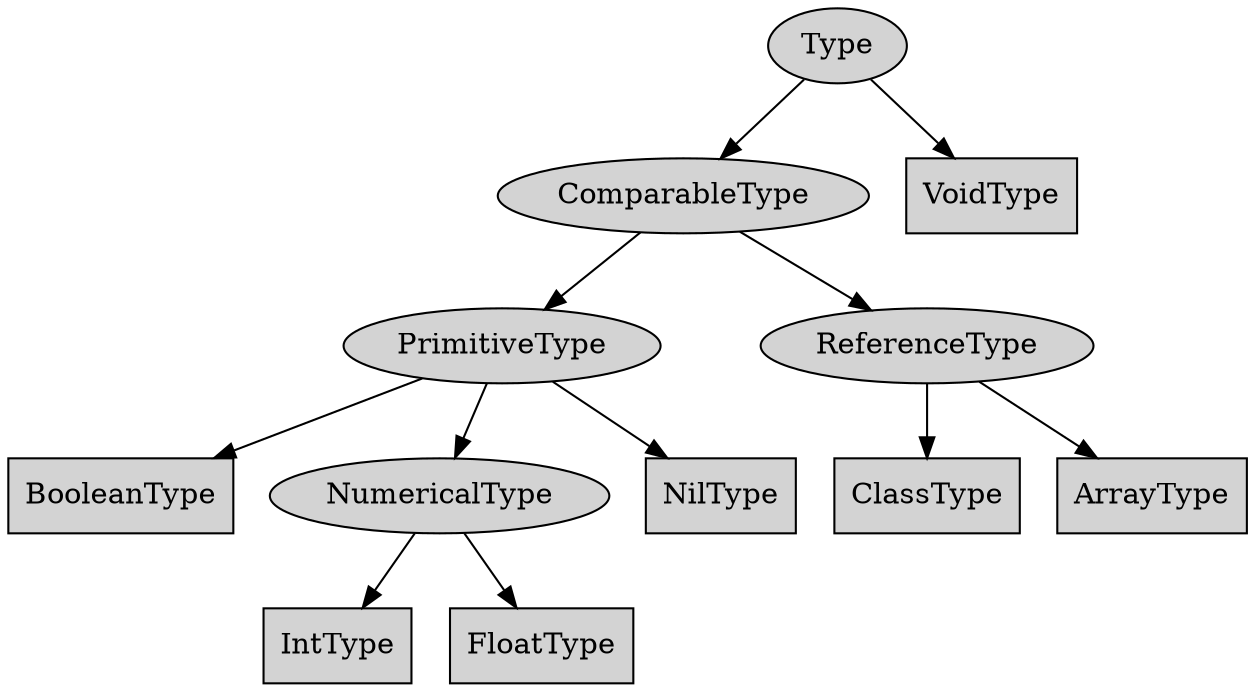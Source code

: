 digraph semantical_types {
  size = "11,7.5";
  node [style = filled]
  Type [label = "Type"]
  ComparableType [label = "ComparableType"]
  VoidType [label = "VoidType" shape = box]

  Type -> ComparableType
  Type -> VoidType

  PrimitiveType [label = "PrimitiveType"]
  ReferenceType [label = "ReferenceType"]

  ComparableType -> ReferenceType
  ComparableType -> PrimitiveType

  ClassType [label = "ClassType" shape = box]
  ArrayType [label = "ArrayType" shape = box]

  ReferenceType -> ClassType
  ReferenceType -> ArrayType

  BooleanType [label = "BooleanType" shape = box]
  NumericalType [label = "NumericalType"]
  NilType [label = "NilType" shape = box]

  PrimitiveType -> BooleanType
  PrimitiveType -> NumericalType
  PrimitiveType -> NilType

  IntType [label = "IntType" shape = box]
  FloatType [label = "FloatType" shape = box]

  NumericalType -> IntType
  NumericalType -> FloatType
}
